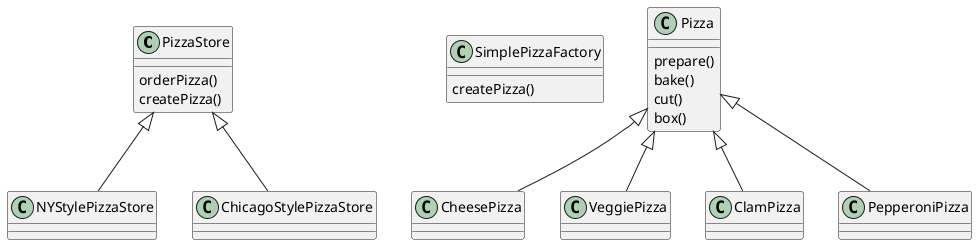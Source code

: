 @startuml pizza

class PizzaStore{
    orderPizza()
    createPizza()
}

class SimplePizzaFactory{
    createPizza()
}

class Pizza{
    prepare()
    bake()
    cut()
    box()
}

class CheesePizza{
}
class VeggiePizza{

}
class ClamPizza{
}

class PepperoniPizza{}

class NYStylePizzaStore{}

class ChicagoStylePizzaStore{}

Pizza <|-- CheesePizza
Pizza <|-- VeggiePizza
Pizza <|-- ClamPizza
Pizza <|-- PepperoniPizza


PizzaStore <|-- NYStylePizzaStore

PizzaStore <|-- ChicagoStylePizzaStore

@enduml